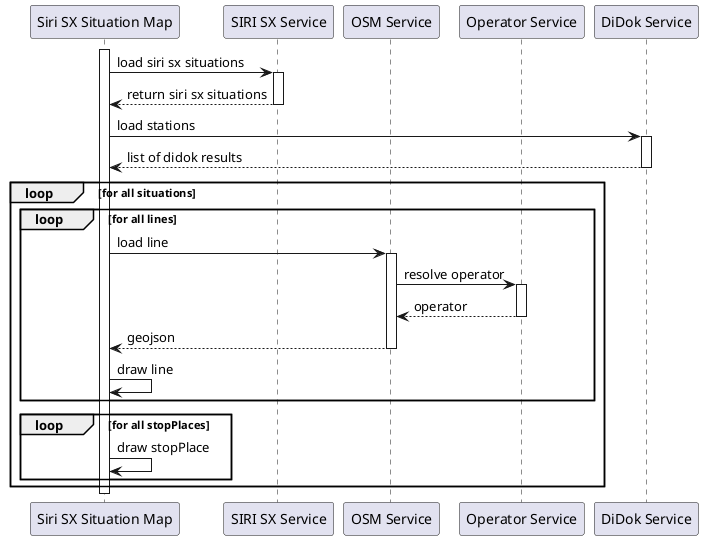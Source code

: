 @startuml
'https://plantuml.com/sequence-diagram

participant "Siri SX Situation Map" as Map
participant "SIRI SX Service" as S
participant "OSM Service" as OSM
participant "Operator Service" as O
participant "DiDok Service" as D

activate Map

Map -> S : load siri sx situations
activate S
S --> Map : return siri sx situations
deactivate S

Map -> D : load stations
activate D
D --> Map : list of didok results
deactivate D

loop for all situations

    loop for all lines
        Map -> OSM : load line
        activate OSM
        OSM -> O : resolve operator
        activate O
        O --> OSM : operator
        deactivate O
        OSM --> Map : geojson
        deactivate OSM
        Map -> Map : draw line
    end

    loop for all stopPlaces
        Map -> Map : draw stopPlace
    end
end

deactivate Map
@enduml
